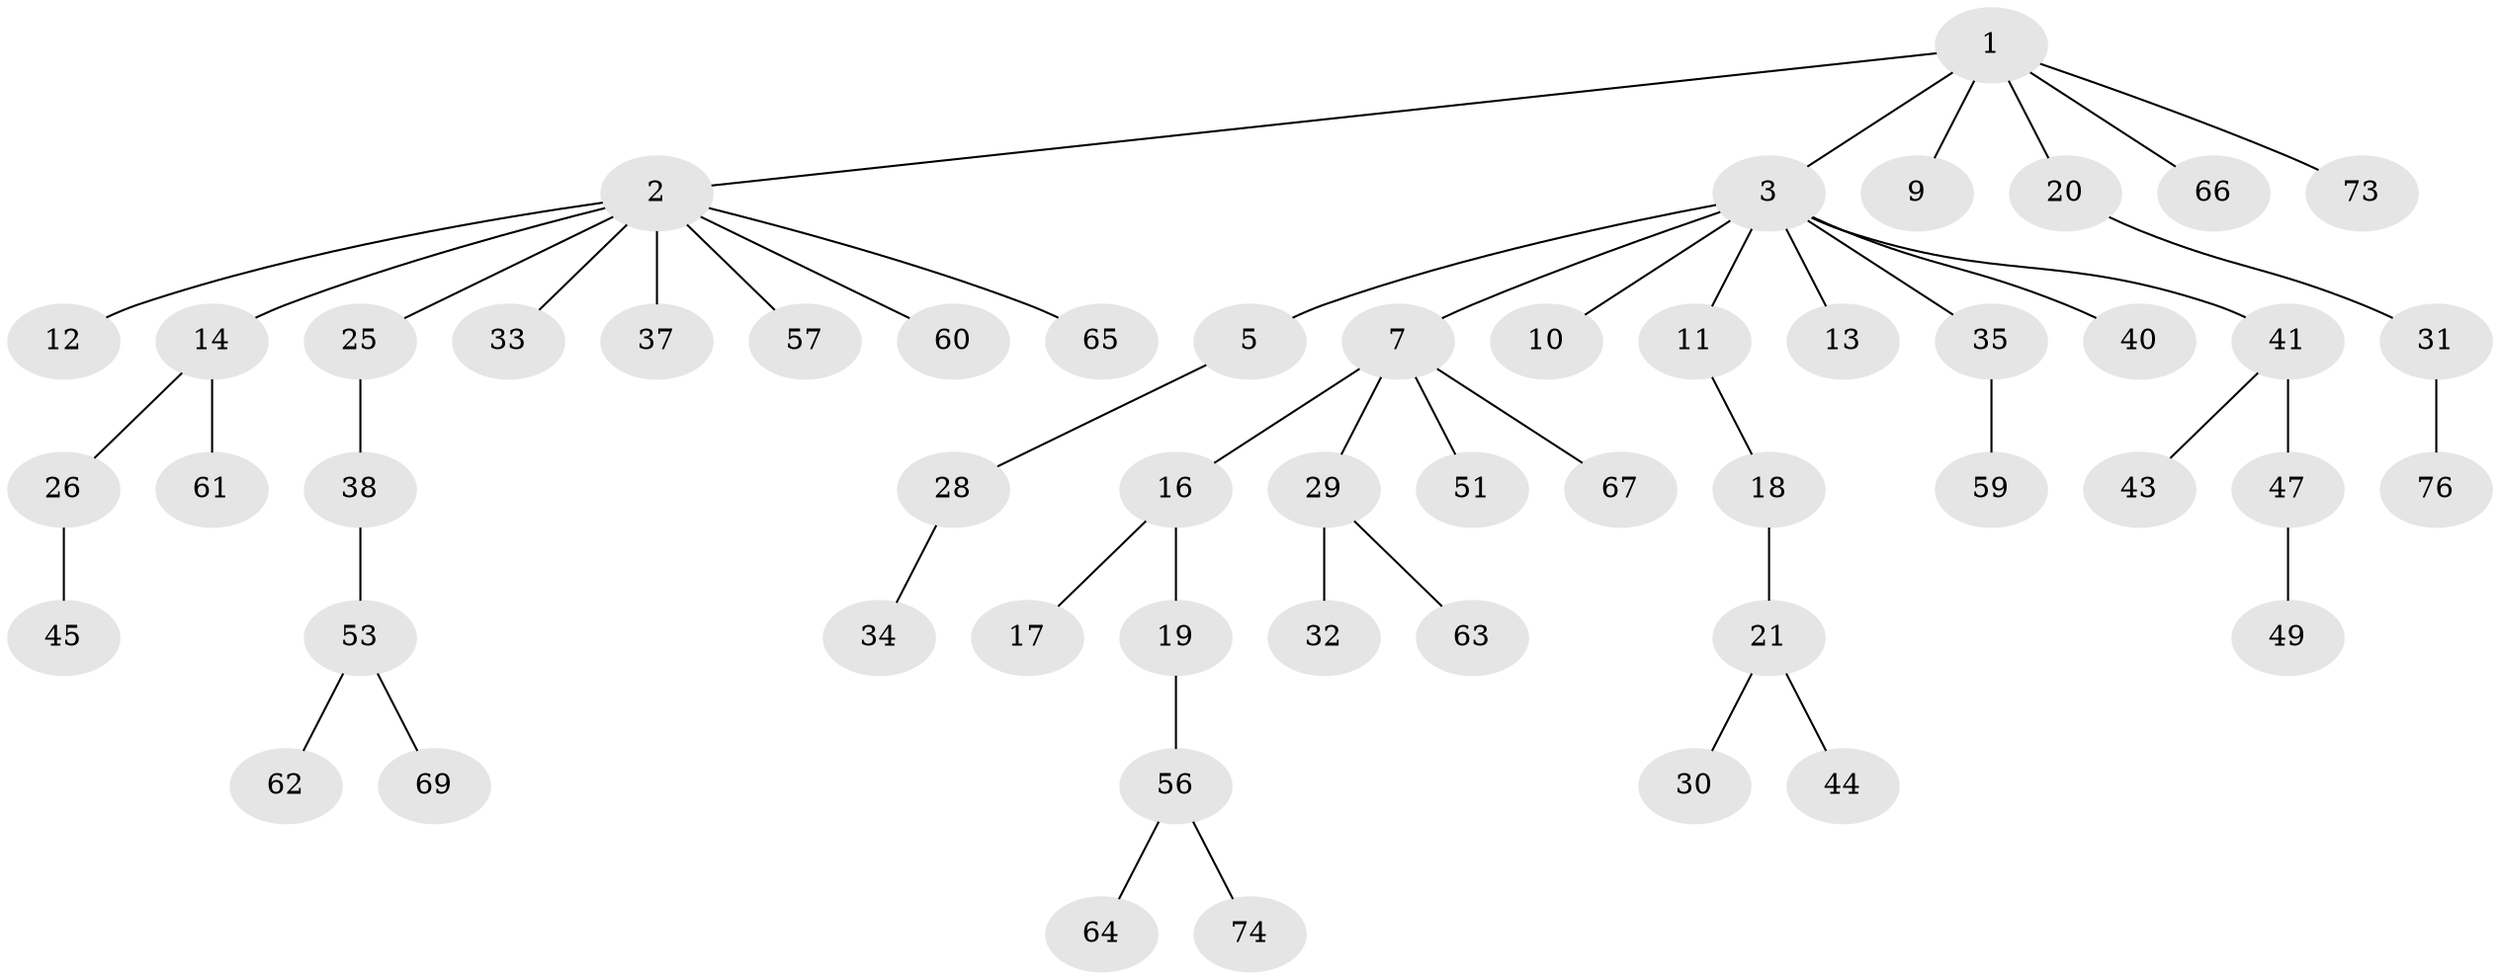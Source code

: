 // Generated by graph-tools (version 1.1) at 2025/24/03/03/25 07:24:07]
// undirected, 53 vertices, 52 edges
graph export_dot {
graph [start="1"]
  node [color=gray90,style=filled];
  1 [super="+46"];
  2 [super="+4"];
  3 [super="+6"];
  5;
  7 [super="+8"];
  9 [super="+55"];
  10 [super="+23"];
  11 [super="+27"];
  12;
  13;
  14 [super="+15"];
  16;
  17 [super="+24"];
  18 [super="+77"];
  19 [super="+22"];
  20;
  21 [super="+42"];
  25;
  26 [super="+68"];
  28;
  29 [super="+54"];
  30;
  31 [super="+75"];
  32;
  33 [super="+36"];
  34;
  35 [super="+39"];
  37;
  38 [super="+48"];
  40;
  41 [super="+71"];
  43;
  44 [super="+72"];
  45;
  47 [super="+50"];
  49 [super="+52"];
  51;
  53;
  56 [super="+58"];
  57;
  59;
  60;
  61;
  62;
  63;
  64;
  65;
  66;
  67 [super="+70"];
  69;
  73;
  74;
  76;
  1 -- 2;
  1 -- 3;
  1 -- 9;
  1 -- 20;
  1 -- 73;
  1 -- 66;
  2 -- 12;
  2 -- 57;
  2 -- 60;
  2 -- 65;
  2 -- 33;
  2 -- 37;
  2 -- 25;
  2 -- 14;
  3 -- 5;
  3 -- 7;
  3 -- 35;
  3 -- 40;
  3 -- 41;
  3 -- 10;
  3 -- 11;
  3 -- 13;
  5 -- 28;
  7 -- 29;
  7 -- 16;
  7 -- 51;
  7 -- 67;
  11 -- 18;
  14 -- 61;
  14 -- 26;
  16 -- 17;
  16 -- 19;
  18 -- 21;
  19 -- 56;
  20 -- 31;
  21 -- 30;
  21 -- 44;
  25 -- 38;
  26 -- 45;
  28 -- 34;
  29 -- 32;
  29 -- 63;
  31 -- 76;
  35 -- 59;
  38 -- 53;
  41 -- 43;
  41 -- 47;
  47 -- 49;
  53 -- 62;
  53 -- 69;
  56 -- 64;
  56 -- 74;
}
